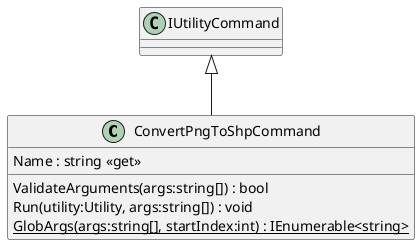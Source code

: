 @startuml
class ConvertPngToShpCommand {
    Name : string <<get>>
    ValidateArguments(args:string[]) : bool
    Run(utility:Utility, args:string[]) : void
    {static} GlobArgs(args:string[], startIndex:int) : IEnumerable<string>
}
IUtilityCommand <|-- ConvertPngToShpCommand
@enduml
